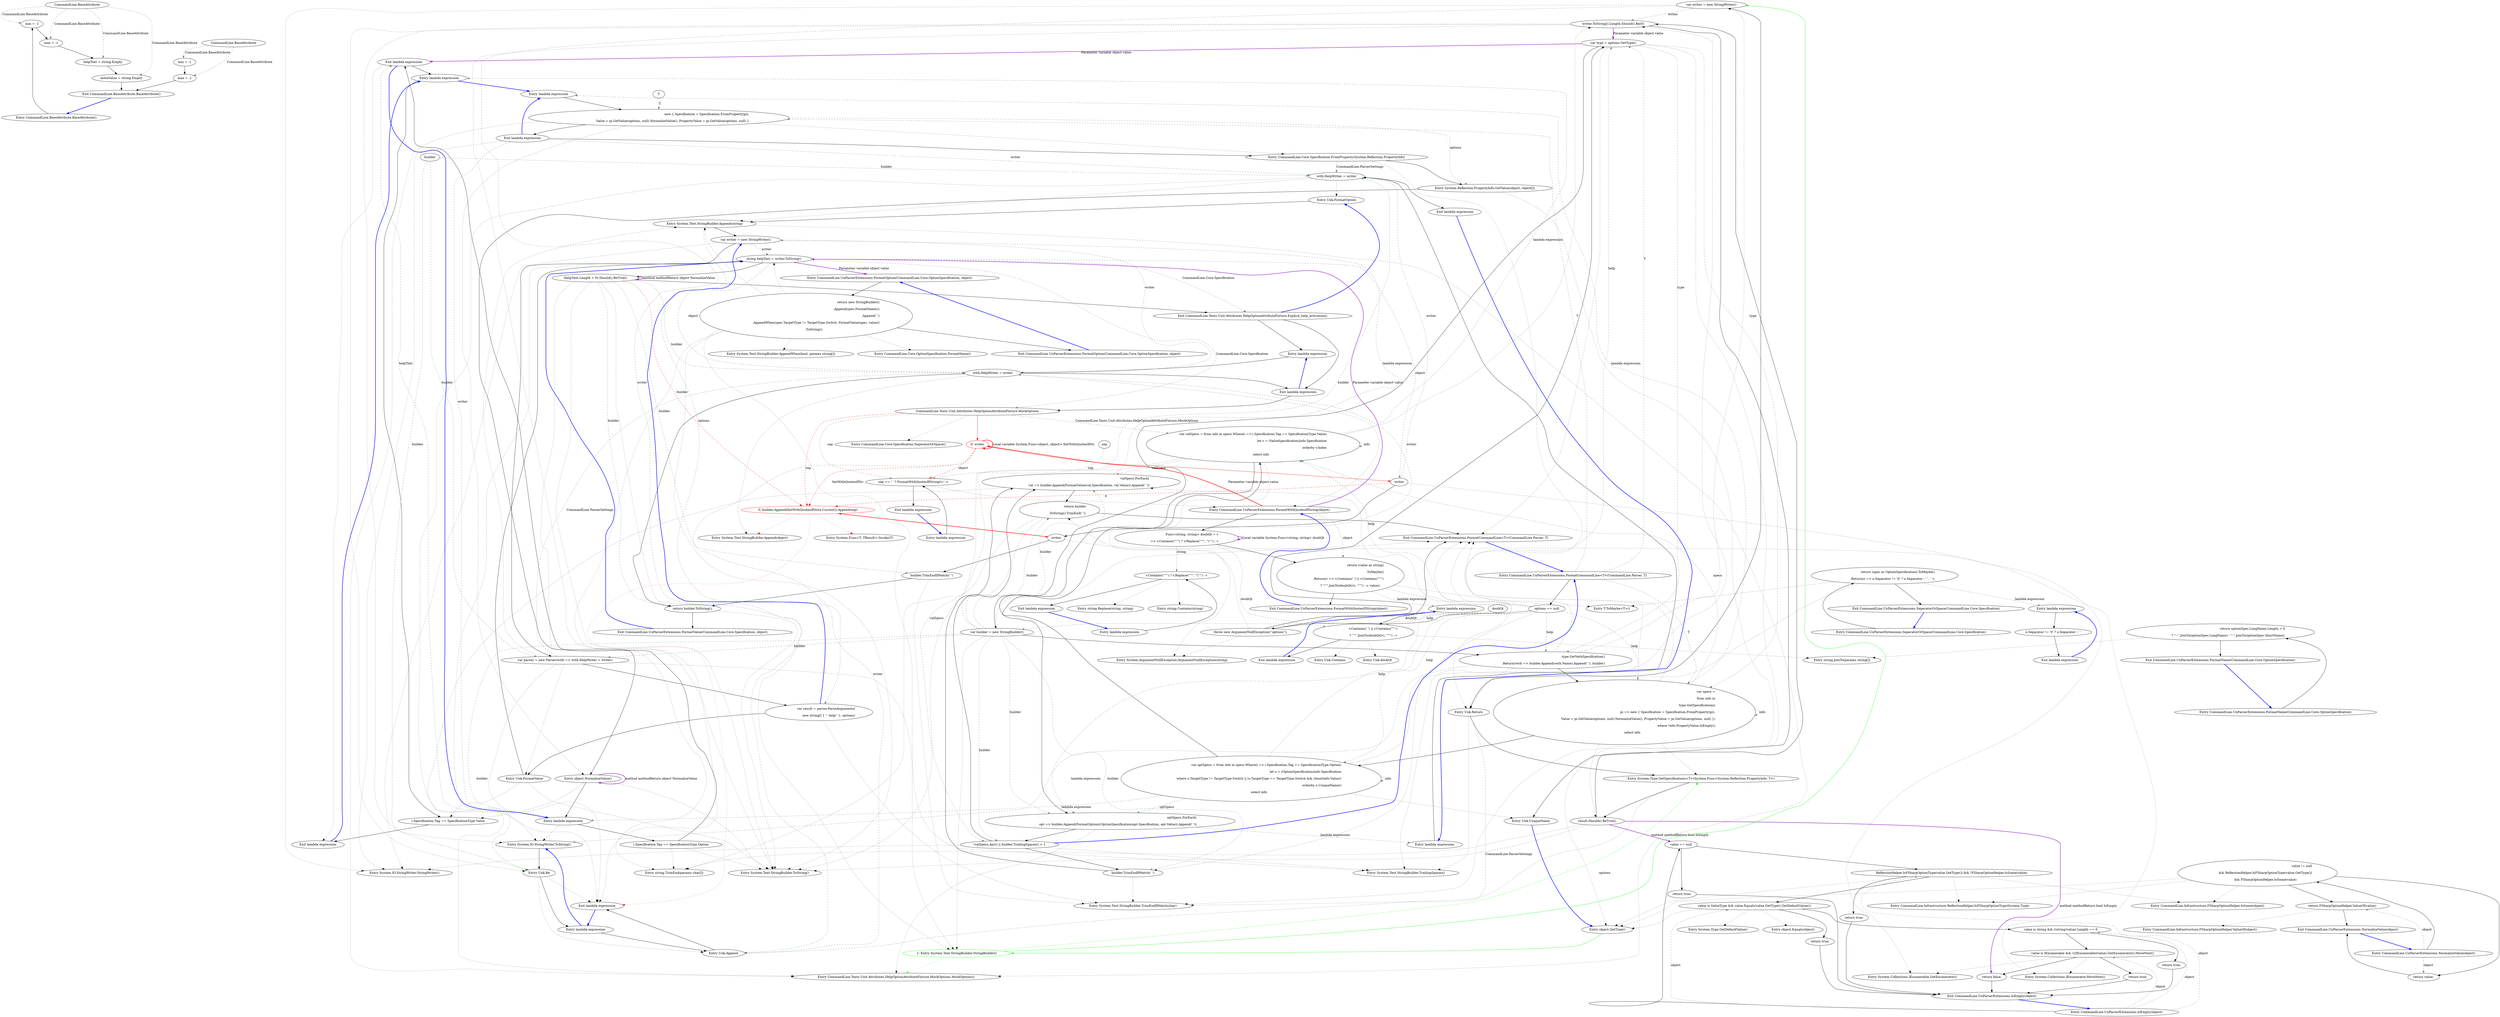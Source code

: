 digraph  {
n6 [label="CommandLine.BaseAttribute", span=""];
n0 [cluster="CommandLine.BaseAttribute.BaseAttribute()", label="Entry CommandLine.BaseAttribute.BaseAttribute()", span="18-18"];
n1 [cluster="CommandLine.BaseAttribute.BaseAttribute()", label="min = -1", span="20-20"];
n2 [cluster="CommandLine.BaseAttribute.BaseAttribute()", label="max = -1", span="21-21"];
n3 [cluster="CommandLine.BaseAttribute.BaseAttribute()", label="helpText = string.Empty", span="22-22"];
n4 [cluster="CommandLine.BaseAttribute.BaseAttribute()", label="metaValue = string.Empty", span="23-23"];
n5 [cluster="CommandLine.BaseAttribute.BaseAttribute()", label="Exit CommandLine.BaseAttribute.BaseAttribute()", span="18-18"];
m0_1 [cluster="CommandLine.BaseAttribute.BaseAttribute()", file="ReflectionExtensions.cs", label="min = -1", span="18-18"];
m0_2 [cluster="CommandLine.BaseAttribute.BaseAttribute()", file="ReflectionExtensions.cs", label="max = -1", span="19-19"];
m0_4 [file="ReflectionExtensions.cs", label="CommandLine.BaseAttribute", span=""];
m2_18 [cluster="CommandLine.Tests.Unit.Attributes.HelpOptionAttributeFixture.Correct_input_not_activates_help()", file="UnParserExtensions.cs", label="var writer = new StringWriter()", span="77-77"];
m2_34 [cluster="lambda expression", file="UnParserExtensions.cs", label="Exit lambda expression", span="78-78"];
m2_29 [cluster="string.TrimEnd(params char[])", file="UnParserExtensions.cs", label="Entry string.TrimEnd(params char[])", span="0-0"];
m2_92 [cluster="Unk.doubQt", file="UnParserExtensions.cs", label="Entry Unk.doubQt", span=""];
m2_26 [cluster="System.Text.StringBuilder.TrailingSpaces()", file="UnParserExtensions.cs", label="Entry System.Text.StringBuilder.TrailingSpaces()", span="95-95"];
m2_114 [cluster="CommandLine.Infrastructure.FSharpOptionHelper.IsSome(object)", file="UnParserExtensions.cs", label="Entry CommandLine.Infrastructure.FSharpOptionHelper.IsSome(object)", span="52-52"];
m2_35 [cluster="lambda expression", file="UnParserExtensions.cs", label="Entry lambda expression", span="37-38"];
m2_36 [cluster="lambda expression", file="UnParserExtensions.cs", label="new { Specification = Specification.FromProperty(pi),\r\n                            Value = pi.GetValue(options, null).NormalizeValue(), PropertyValue = pi.GetValue(options, null) }", span="37-38"];
m2_37 [cluster="lambda expression", file="UnParserExtensions.cs", label="Exit lambda expression", span="37-38"];
m2_39 [cluster="System.Reflection.PropertyInfo.GetValue(object, object[])", file="UnParserExtensions.cs", label="Entry System.Reflection.PropertyInfo.GetValue(object, object[])", span="0-0"];
m2_38 [cluster="CommandLine.Core.Specification.FromProperty(System.Reflection.PropertyInfo)", file="UnParserExtensions.cs", label="Entry CommandLine.Core.Specification.FromProperty(System.Reflection.PropertyInfo)", span="105-105"];
m2_41 [cluster="lambda expression", file="UnParserExtensions.cs", label="Entry lambda expression", span="41-41"];
m2_40 [cluster="object.NormalizeValue()", file="UnParserExtensions.cs", label="Entry object.NormalizeValue()", span="115-115"];
m2_42 [cluster="lambda expression", file="UnParserExtensions.cs", label="i.Specification.Tag == SpecificationType.Option", span="41-41"];
m2_43 [cluster="lambda expression", file="UnParserExtensions.cs", label="Exit lambda expression", span="41-41"];
m2_44 [cluster="lambda expression", file="UnParserExtensions.cs", label="Entry lambda expression", span="46-46"];
m2_94 [cluster="CommandLine.UnParserExtensions.SeperatorOrSpace(CommandLine.Core.Specification)", file="UnParserExtensions.cs", label="Entry CommandLine.UnParserExtensions.SeperatorOrSpace(CommandLine.Core.Specification)", span="94-94"];
m2_95 [cluster="CommandLine.UnParserExtensions.SeperatorOrSpace(CommandLine.Core.Specification)", file="UnParserExtensions.cs", label="return (spec as OptionSpecification).ToMaybe()\r\n                .Return(o => o.Separator != '\0' ? o.Separator : ' ', ' ');", span="96-97"];
m2_96 [cluster="CommandLine.UnParserExtensions.SeperatorOrSpace(CommandLine.Core.Specification)", file="UnParserExtensions.cs", label="Exit CommandLine.UnParserExtensions.SeperatorOrSpace(CommandLine.Core.Specification)", span="94-94"];
m2_56 [cluster="CommandLine.Tests.Unit.Attributes.HelpOptionAttributeFixture.Explicit_help_activation()", file="UnParserExtensions.cs", label="string helpText = writer.ToString()", span="114-114"];
m2_57 [cluster="CommandLine.Tests.Unit.Attributes.HelpOptionAttributeFixture.Explicit_help_activation()", file="UnParserExtensions.cs", label="(helpText.Length > 0).Should().BeTrue()", span="115-115"];
m2_58 [cluster="CommandLine.Tests.Unit.Attributes.HelpOptionAttributeFixture.Explicit_help_activation()", file="UnParserExtensions.cs", label="Exit CommandLine.Tests.Unit.Attributes.HelpOptionAttributeFixture.Explicit_help_activation()", span="104-104"];
m2_60 [cluster="lambda expression", file="UnParserExtensions.cs", label="with.HelpWriter = writer", span="108-108"];
m2_62 [cluster="CommandLine.UnParserExtensions.FormatValue(CommandLine.Core.Specification, object)", file="UnParserExtensions.cs", label="CommandLine.Tests.Unit.Attributes.HelpOptionAttributeFixture.MockOptions", span=""];
m2_64 [cluster="CommandLine.UnParserExtensions.FormatValue(CommandLine.Core.Specification, object)", file="UnParserExtensions.cs", label=writer, span=""];
m2_66 [cluster="CommandLine.UnParserExtensions.FormatValue(CommandLine.Core.Specification, object)", color=red, community=0, file="UnParserExtensions.cs", label="0: builder.Append(fmtWithQuotesIfStr(e.Current)).Append(sep)", span="76-76"];
m2_67 [cluster="CommandLine.UnParserExtensions.FormatValue(CommandLine.Core.Specification, object)", file="UnParserExtensions.cs", label="builder.TrimEndIfMatch(' ')", span="77-77"];
m2_68 [cluster="CommandLine.UnParserExtensions.FormatValue(CommandLine.Core.Specification, object)", file="UnParserExtensions.cs", label="return builder.ToString();", span="80-80"];
m2_59 [cluster="lambda expression", file="UnParserExtensions.cs", label="Entry lambda expression", span="108-108"];
m2_61 [cluster="lambda expression", file="UnParserExtensions.cs", label="Exit lambda expression", span="108-108"];
m2_63 [cluster="CommandLine.UnParserExtensions.FormatValue(CommandLine.Core.Specification, object)", color=red, community=1, file="UnParserExtensions.cs", label="0: writer", span=""];
m2_65 [cluster="CommandLine.UnParserExtensions.FormatValue(CommandLine.Core.Specification, object)", file="UnParserExtensions.cs", label=writer, span=""];
m2_69 [cluster="CommandLine.UnParserExtensions.FormatValue(CommandLine.Core.Specification, object)", file="UnParserExtensions.cs", label="Exit CommandLine.UnParserExtensions.FormatValue(CommandLine.Core.Specification, object)", span="62-62"];
m2_73 [cluster="System.Collections.IEnumerable.GetEnumerator()", file="UnParserExtensions.cs", label="Entry System.Collections.IEnumerable.GetEnumerator()", span="0-0"];
m2_25 [cluster="System.IO.StringWriter.StringWriter()", file="UnParserExtensions.cs", label="Entry System.IO.StringWriter.StringWriter()", span="0-0"];
m2_21 [cluster="CommandLine.Tests.Unit.Attributes.HelpOptionAttributeFixture.Correct_input_not_activates_help()", file="UnParserExtensions.cs", label="result.Should().BeTrue()", span="82-82"];
m2_75 [cluster="System.Func<T, TResult>.Invoke(T)", file="UnParserExtensions.cs", label="Entry System.Func<T, TResult>.Invoke(T)", span="0-0"];
m2_116 [cluster="CommandLine.UnParserExtensions.IsEmpty(object)", file="UnParserExtensions.cs", label="Entry CommandLine.UnParserExtensions.IsEmpty(object)", span="126-126"];
m2_117 [cluster="CommandLine.UnParserExtensions.IsEmpty(object)", file="UnParserExtensions.cs", label="value == null", span="128-128"];
m2_119 [cluster="CommandLine.UnParserExtensions.IsEmpty(object)", file="UnParserExtensions.cs", label="ReflectionHelper.IsFSharpOptionType(value.GetType()) && !FSharpOptionHelper.IsSome(value)", span="129-129"];
m2_121 [cluster="CommandLine.UnParserExtensions.IsEmpty(object)", file="UnParserExtensions.cs", label="value is ValueType && value.Equals(value.GetType().GetDefaultValue())", span="130-130"];
m2_123 [cluster="CommandLine.UnParserExtensions.IsEmpty(object)", file="UnParserExtensions.cs", label="value is string && ((string)value).Length == 0", span="131-131"];
m2_125 [cluster="CommandLine.UnParserExtensions.IsEmpty(object)", file="UnParserExtensions.cs", label="value is IEnumerable && !((IEnumerable)value).GetEnumerator().MoveNext()", span="132-132"];
m2_118 [cluster="CommandLine.UnParserExtensions.IsEmpty(object)", file="UnParserExtensions.cs", label="return true;", span="128-128"];
m2_120 [cluster="CommandLine.UnParserExtensions.IsEmpty(object)", file="UnParserExtensions.cs", label="return true;", span="129-129"];
m2_122 [cluster="CommandLine.UnParserExtensions.IsEmpty(object)", file="UnParserExtensions.cs", label="return true;", span="130-130"];
m2_124 [cluster="CommandLine.UnParserExtensions.IsEmpty(object)", file="UnParserExtensions.cs", label="return true;", span="131-131"];
m2_126 [cluster="CommandLine.UnParserExtensions.IsEmpty(object)", file="UnParserExtensions.cs", label="return true;", span="132-132"];
m2_127 [cluster="CommandLine.UnParserExtensions.IsEmpty(object)", file="UnParserExtensions.cs", label="return false;", span="133-133"];
m2_128 [cluster="CommandLine.UnParserExtensions.IsEmpty(object)", file="UnParserExtensions.cs", label="Exit CommandLine.UnParserExtensions.IsEmpty(object)", span="126-126"];
m2_22 [cluster="CommandLine.Tests.Unit.Attributes.HelpOptionAttributeFixture.Correct_input_not_activates_help()", file="UnParserExtensions.cs", label="writer.ToString().Length.Should().Be(0)", span="83-83"];
m2_0 [cluster="CommandLine.UnParserExtensions.FormatCommandLine<T>(CommandLine.Parser, T)", file="UnParserExtensions.cs", label="Entry CommandLine.UnParserExtensions.FormatCommandLine<T>(CommandLine.Parser, T)", span="24-24"];
m2_3 [cluster="CommandLine.UnParserExtensions.FormatCommandLine<T>(CommandLine.Parser, T)", file="UnParserExtensions.cs", label="var type = options.GetType()", span="28-28"];
m2_1 [cluster="CommandLine.UnParserExtensions.FormatCommandLine<T>(CommandLine.Parser, T)", file="UnParserExtensions.cs", label="options == null", span="26-26"];
m2_2 [cluster="CommandLine.UnParserExtensions.FormatCommandLine<T>(CommandLine.Parser, T)", file="UnParserExtensions.cs", label="throw new ArgumentNullException(''options'');", span="26-26"];
m2_4 [cluster="CommandLine.UnParserExtensions.FormatCommandLine<T>(CommandLine.Parser, T)", file="UnParserExtensions.cs", label="var builder = new StringBuilder()", span="29-29"];
m2_5 [cluster="CommandLine.UnParserExtensions.FormatCommandLine<T>(CommandLine.Parser, T)", file="UnParserExtensions.cs", label="type.GetVerbSpecification()\r\n                .Return(verb => builder.Append(verb.Name).Append(' '), builder)", span="31-32"];
m2_6 [cluster="CommandLine.UnParserExtensions.FormatCommandLine<T>(CommandLine.Parser, T)", file="UnParserExtensions.cs", label="var specs =\r\n                from info in\r\n                    type.GetSpecifications(\r\n                        pi => new { Specification = Specification.FromProperty(pi),\r\n                            Value = pi.GetValue(options, null).NormalizeValue(), PropertyValue = pi.GetValue(options, null) })\r\n                where !info.PropertyValue.IsEmpty()\r\n                select info", span="34-40"];
m2_7 [cluster="CommandLine.UnParserExtensions.FormatCommandLine<T>(CommandLine.Parser, T)", file="UnParserExtensions.cs", label="var optSpecs = from info in specs.Where(i => i.Specification.Tag == SpecificationType.Option)\r\n                let o = (OptionSpecification)info.Specification\r\n                where o.TargetType != TargetType.Switch || (o.TargetType == TargetType.Switch && ((bool)info.Value))\r\n                orderby o.UniqueName()\r\n                select info", span="41-45"];
m2_8 [cluster="CommandLine.UnParserExtensions.FormatCommandLine<T>(CommandLine.Parser, T)", file="UnParserExtensions.cs", label="var valSpecs = from info in specs.Where(i => i.Specification.Tag == SpecificationType.Value)\r\n                let v = (ValueSpecification)info.Specification\r\n                orderby v.Index\r\n                select info", span="46-49"];
m2_9 [cluster="CommandLine.UnParserExtensions.FormatCommandLine<T>(CommandLine.Parser, T)", file="UnParserExtensions.cs", label="optSpecs.ForEach(\r\n                opt => builder.Append(FormatOption((OptionSpecification)opt.Specification, opt.Value)).Append(' '))", span="51-52"];
m2_10 [cluster="CommandLine.UnParserExtensions.FormatCommandLine<T>(CommandLine.Parser, T)", file="UnParserExtensions.cs", label="!valSpecs.Any() || builder.TrailingSpaces() > 1", span="53-53"];
m2_15 [cluster="System.ArgumentNullException.ArgumentNullException(string)", file="UnParserExtensions.cs", label="Entry System.ArgumentNullException.ArgumentNullException(string)", span="0-0"];
m2_87 [cluster="string.Replace(string, string)", file="UnParserExtensions.cs", label="Entry string.Replace(string, string)", span="0-0"];
m2_16 [cluster="object.GetType()", file="UnParserExtensions.cs", label="Entry object.GetType()", span="0-0"];
m2_17 [cluster="System.Text.StringBuilder.StringBuilder()", color=green, community=0, file="UnParserExtensions.cs", label="1: Entry System.Text.StringBuilder.StringBuilder()", span="0-0"];
m2_20 [cluster="System.Type.GetSpecifications<T>(System.Func<System.Reflection.PropertyInfo, T>)", file="UnParserExtensions.cs", label="Entry System.Type.GetSpecifications<T>(System.Func<System.Reflection.PropertyInfo, T>)", span="16-16"];
m2_19 [cluster="Unk.Return", file="UnParserExtensions.cs", label="Entry Unk.Return", span=""];
m2_23 [cluster="Unk.UniqueName", file="UnParserExtensions.cs", label="Entry Unk.UniqueName", span=""];
m2_14 [cluster="CommandLine.UnParserExtensions.FormatCommandLine<T>(CommandLine.Parser, T)", file="UnParserExtensions.cs", label="Exit CommandLine.UnParserExtensions.FormatCommandLine<T>(CommandLine.Parser, T)", span="24-24"];
m2_27 [cluster="System.Text.StringBuilder.TrimEndIfMatch(char)", file="UnParserExtensions.cs", label="Entry System.Text.StringBuilder.TrimEndIfMatch(char)", span="87-87"];
m2_100 [cluster="CommandLine.UnParserExtensions.FormatOption(CommandLine.Core.OptionSpecification, object)", file="UnParserExtensions.cs", label="Entry CommandLine.UnParserExtensions.FormatOption(CommandLine.Core.OptionSpecification, object)", span="100-100"];
m2_101 [cluster="CommandLine.UnParserExtensions.FormatOption(CommandLine.Core.OptionSpecification, object)", file="UnParserExtensions.cs", label="return new StringBuilder()\r\n                    .Append(spec.FormatName())\r\n                    .Append(' ')\r\n                    .AppendWhen(spec.TargetType != TargetType.Switch, FormatValue(spec, value))\r\n                .ToString();", span="102-106"];
m2_102 [cluster="CommandLine.UnParserExtensions.FormatOption(CommandLine.Core.OptionSpecification, object)", file="UnParserExtensions.cs", label="Exit CommandLine.UnParserExtensions.FormatOption(CommandLine.Core.OptionSpecification, object)", span="100-100"];
m2_46 [cluster="lambda expression", file="UnParserExtensions.cs", label="Exit lambda expression", span="46-46"];
m2_45 [cluster="lambda expression", file="UnParserExtensions.cs", label="i.Specification.Tag == SpecificationType.Value", span="46-46"];
m2_91 [cluster="Unk.Contains", file="UnParserExtensions.cs", label="Entry Unk.Contains", span=""];
m2_82 [cluster="T.ToMaybe<T>()", file="UnParserExtensions.cs", label="Entry T.ToMaybe<T>()", span="249-249"];
m2_86 [cluster="string.Contains(string)", file="UnParserExtensions.cs", label="Entry string.Contains(string)", span="0-0"];
m2_31 [cluster="Unk.Be", file="UnParserExtensions.cs", label="Entry Unk.Be", span=""];
m2_48 [cluster="lambda expression", file="UnParserExtensions.cs", label="with.HelpWriter = writer", span="91-91"];
m2_53 [cluster="CommandLine.Tests.Unit.Attributes.HelpOptionAttributeFixture.Explicit_help_activation()", file="UnParserExtensions.cs", label="var parser = new Parser(with => with.HelpWriter = writer)", span="108-108"];
m2_30 [cluster="System.IO.StringWriter.ToString()", file="UnParserExtensions.cs", label="Entry System.IO.StringWriter.ToString()", span="0-0"];
m2_47 [cluster="lambda expression", file="UnParserExtensions.cs", label="Entry lambda expression", span="91-91"];
m2_52 [cluster="CommandLine.Tests.Unit.Attributes.HelpOptionAttributeFixture.Explicit_help_activation()", file="UnParserExtensions.cs", label="var writer = new StringWriter()", span="107-107"];
m2_32 [cluster="lambda expression", file="UnParserExtensions.cs", label="Entry lambda expression", span="78-78"];
m2_49 [cluster="lambda expression", file="UnParserExtensions.cs", label="Exit lambda expression", span="91-91"];
m2_54 [cluster="CommandLine.Tests.Unit.Attributes.HelpOptionAttributeFixture.Explicit_help_activation()", file="UnParserExtensions.cs", label="var result = parser.ParseArguments(\r\n                    new string[] { ''--help'' }, options)", span="109-110"];
m2_77 [cluster="lambda expression", file="UnParserExtensions.cs", label="sep == ' ' ? FormatWithQuotesIfString(v) : v", span="73-73"];
m2_76 [cluster="lambda expression", file="UnParserExtensions.cs", label="Entry lambda expression", span="72-73"];
m2_78 [cluster="lambda expression", file="UnParserExtensions.cs", label="Exit lambda expression", span="72-73"];
m2_84 [cluster="lambda expression", file="UnParserExtensions.cs", label="v.Contains(''\'''') ? v.Replace(''\'''', ''\\\'''') : v", span="86-86"];
m2_89 [cluster="lambda expression", file="UnParserExtensions.cs", label="v.Contains(' ') || v.Contains(''\'''')\r\n                    ? ''\''''.JoinTo(doubQt(v), ''\'''') : v", span="90-91"];
m2_88 [cluster="lambda expression", file="UnParserExtensions.cs", label="Entry lambda expression", span="90-91"];
m2_83 [cluster="lambda expression", file="UnParserExtensions.cs", label="Entry lambda expression", span="85-86"];
m2_85 [cluster="lambda expression", file="UnParserExtensions.cs", label="Exit lambda expression", span="85-86"];
m2_90 [cluster="lambda expression", file="UnParserExtensions.cs", label="Exit lambda expression", span="90-91"];
m2_97 [cluster="lambda expression", file="UnParserExtensions.cs", label="Entry lambda expression", span="97-97"];
m2_98 [cluster="lambda expression", file="UnParserExtensions.cs", label="o.Separator != '\0' ? o.Separator : ' '", span="97-97"];
m2_99 [cluster="lambda expression", file="UnParserExtensions.cs", label="Exit lambda expression", span="97-97"];
m2_33 [cluster="Unk.Append", file="UnParserExtensions.cs", label="Entry Unk.Append", span=""];
m2_104 [cluster="System.Text.StringBuilder.AppendWhen(bool, params string[])", file="UnParserExtensions.cs", label="Entry System.Text.StringBuilder.AppendWhen(bool, params string[])", span="9-9"];
m2_11 [cluster="CommandLine.UnParserExtensions.FormatCommandLine<T>(CommandLine.Parser, T)", file="UnParserExtensions.cs", label="builder.TrimEndIfMatch(' ')", span="54-54"];
m2_28 [cluster="System.Text.StringBuilder.ToString()", file="UnParserExtensions.cs", label="Entry System.Text.StringBuilder.ToString()", span="0-0"];
m2_50 [cluster="Unk.FormatOption", file="UnParserExtensions.cs", label="Entry Unk.FormatOption", span=""];
m2_51 [cluster="System.Text.StringBuilder.Append(string)", file="UnParserExtensions.cs", label="Entry System.Text.StringBuilder.Append(string)", span="0-0"];
m2_55 [cluster="Unk.FormatValue", file="UnParserExtensions.cs", label="Entry Unk.FormatValue", span=""];
m2_113 [cluster="CommandLine.Infrastructure.ReflectionHelper.IsFSharpOptionType(System.Type)", file="UnParserExtensions.cs", label="Entry CommandLine.Infrastructure.ReflectionHelper.IsFSharpOptionType(System.Type)", span="35-35"];
m2_129 [cluster="System.Type.GetDefaultValue()", file="UnParserExtensions.cs", label="Entry System.Type.GetDefaultValue()", span="119-119"];
m2_115 [cluster="CommandLine.Infrastructure.FSharpOptionHelper.ValueOf(object)", file="UnParserExtensions.cs", label="Entry CommandLine.Infrastructure.FSharpOptionHelper.ValueOf(object)", span="39-39"];
m2_12 [cluster="CommandLine.UnParserExtensions.FormatCommandLine<T>(CommandLine.Parser, T)", file="UnParserExtensions.cs", label="valSpecs.ForEach(\r\n                val => builder.Append(FormatValue(val.Specification, val.Value)).Append(' '))", span="55-56"];
m2_13 [cluster="CommandLine.UnParserExtensions.FormatCommandLine<T>(CommandLine.Parser, T)", file="UnParserExtensions.cs", label="return builder\r\n                .ToString().TrimEnd(' ');", span="58-59"];
m2_93 [cluster="string.JoinTo(params string[])", file="UnParserExtensions.cs", label="Entry string.JoinTo(params string[])", span="45-45"];
m2_72 [cluster="CommandLine.Core.Specification.SeperatorOrSpace()", file="UnParserExtensions.cs", label="Entry CommandLine.Core.Specification.SeperatorOrSpace()", span="94-94"];
m2_103 [cluster="CommandLine.Core.OptionSpecification.FormatName()", file="UnParserExtensions.cs", label="Entry CommandLine.Core.OptionSpecification.FormatName()", span="109-109"];
m2_70 [cluster="CommandLine.UnParserExtensions.FormatWithQuotesIfString(object)", file="UnParserExtensions.cs", label="Entry CommandLine.UnParserExtensions.FormatWithQuotesIfString(object)", span="83-83"];
m2_79 [cluster="CommandLine.UnParserExtensions.FormatWithQuotesIfString(object)", file="UnParserExtensions.cs", label="Func<string, string> doubQt = v\r\n                => v.Contains(''\'''') ? v.Replace(''\'''', ''\\\'''') : v", span="85-86"];
m2_80 [cluster="CommandLine.UnParserExtensions.FormatWithQuotesIfString(object)", file="UnParserExtensions.cs", label="return (value as string)\r\n                .ToMaybe()\r\n                .Return(v => v.Contains(' ') || v.Contains(''\'''')\r\n                    ? ''\''''.JoinTo(doubQt(v), ''\'''') : v, value);", span="88-91"];
m2_81 [cluster="CommandLine.UnParserExtensions.FormatWithQuotesIfString(object)", file="UnParserExtensions.cs", label="Exit CommandLine.UnParserExtensions.FormatWithQuotesIfString(object)", span="83-83"];
m2_24 [cluster="CommandLine.Tests.Unit.Attributes.HelpOptionAttributeFixture.MockOptions.MockOptions()", file="UnParserExtensions.cs", label="Entry CommandLine.Tests.Unit.Attributes.HelpOptionAttributeFixture.MockOptions.MockOptions()", span="43-43"];
m2_71 [cluster="System.Text.StringBuilder.Append(object)", file="UnParserExtensions.cs", label="Entry System.Text.StringBuilder.Append(object)", span="0-0"];
m2_130 [cluster="object.Equals(object)", file="UnParserExtensions.cs", label="Entry object.Equals(object)", span="0-0"];
m2_74 [cluster="System.Collections.IEnumerator.MoveNext()", file="UnParserExtensions.cs", label="Entry System.Collections.IEnumerator.MoveNext()", span="0-0"];
m2_105 [cluster="CommandLine.UnParserExtensions.FormatName(CommandLine.Core.OptionSpecification)", file="UnParserExtensions.cs", label="Entry CommandLine.UnParserExtensions.FormatName(CommandLine.Core.OptionSpecification)", span="109-109"];
m2_106 [cluster="CommandLine.UnParserExtensions.FormatName(CommandLine.Core.OptionSpecification)", file="UnParserExtensions.cs", label="return optionSpec.LongName.Length > 0\r\n                ? ''--''.JoinTo(optionSpec.LongName) : ''-''.JoinTo(optionSpec.ShortName);", span="111-112"];
m2_107 [cluster="CommandLine.UnParserExtensions.FormatName(CommandLine.Core.OptionSpecification)", file="UnParserExtensions.cs", label="Exit CommandLine.UnParserExtensions.FormatName(CommandLine.Core.OptionSpecification)", span="109-109"];
m2_108 [cluster="CommandLine.UnParserExtensions.NormalizeValue(object)", file="UnParserExtensions.cs", label="Entry CommandLine.UnParserExtensions.NormalizeValue(object)", span="115-115"];
m2_109 [cluster="CommandLine.UnParserExtensions.NormalizeValue(object)", file="UnParserExtensions.cs", label="value != null\r\n                && ReflectionHelper.IsFSharpOptionType(value.GetType())\r\n                && FSharpOptionHelper.IsSome(value)", span="117-119"];
m2_110 [cluster="CommandLine.UnParserExtensions.NormalizeValue(object)", file="UnParserExtensions.cs", label="return FSharpOptionHelper.ValueOf(value);", span="121-121"];
m2_111 [cluster="CommandLine.UnParserExtensions.NormalizeValue(object)", file="UnParserExtensions.cs", label="return value;", span="123-123"];
m2_112 [cluster="CommandLine.UnParserExtensions.NormalizeValue(object)", file="UnParserExtensions.cs", label="Exit CommandLine.UnParserExtensions.NormalizeValue(object)", span="115-115"];
m2_131 [file="UnParserExtensions.cs", label=builder, span=""];
m2_132 [file="UnParserExtensions.cs", label=T, span=""];
m2_133 [file="UnParserExtensions.cs", label=sep, span=""];
m2_134 [file="UnParserExtensions.cs", label=doubQt, span=""];
n6 -> n1  [color=darkseagreen4, key=1, label="CommandLine.BaseAttribute", style=dashed];
n6 -> n2  [color=darkseagreen4, key=1, label="CommandLine.BaseAttribute", style=dashed];
n6 -> n3  [color=darkseagreen4, key=1, label="CommandLine.BaseAttribute", style=dashed];
n6 -> n4  [color=darkseagreen4, key=1, label="CommandLine.BaseAttribute", style=dashed];
n0 -> n1  [key=0, style=solid];
n1 -> n2  [key=0, style=solid];
n2 -> n3  [key=0, style=solid];
n3 -> n4  [key=0, style=solid];
n4 -> n5  [key=0, style=solid];
n5 -> n0  [color=blue, key=0, style=bold];
m0_1 -> m0_2  [key=0, style=solid];
m0_2 -> n5  [key=0, style=solid];
m0_4 -> m0_1  [color=darkseagreen4, key=1, label="CommandLine.BaseAttribute", style=dashed];
m0_4 -> m0_2  [color=darkseagreen4, key=1, label="CommandLine.BaseAttribute", style=dashed];
m2_18 -> m2_19  [key=0, style=solid];
m2_18 -> m2_25  [key=2, style=dotted];
m2_18 -> m2_33  [color=darkseagreen4, key=1, label=writer, style=dashed];
m2_18 -> m2_22  [color=darkseagreen4, key=1, label=writer, style=dashed];
m2_34 -> m2_32  [color=blue, key=0, style=bold];
m2_35 -> m2_36  [key=0, style=solid];
m2_36 -> m2_24  [key=2, style=dotted];
m2_36 -> m2_37  [key=0, style=solid];
m2_36 -> m2_39  [color=darkseagreen4, key=1, label=options, style=dashed];
m2_36 -> m2_38  [key=2, style=dotted];
m2_36 -> m2_40  [key=2, style=dotted];
m2_37 -> m2_25  [key=2, style=dotted];
m2_37 -> m2_38  [key=0, style=solid];
m2_37 -> m2_48  [color=darkseagreen4, key=1, label=writer, style=dashed];
m2_37 -> m2_41  [color=darkseagreen4, key=1, label=writer, style=dashed];
m2_37 -> m2_35  [color=blue, key=0, style=bold];
m2_39 -> m2_27  [key=2, style=dotted];
m2_39 -> m2_40  [key=0, style=solid];
m2_38 -> m2_26  [key=2, style=dotted];
m2_38 -> m2_39  [key=0, style=solid];
m2_38 -> m2_48  [color=darkseagreen4, key=1, label="CommandLine.ParserSettings", style=dashed];
m2_41 -> m2_30  [key=2, style=dotted];
m2_41 -> m2_42  [key=0, style=solid];
m2_41 -> m2_43  [color=darkseagreen4, key=1, label=helpText, style=dashed];
m2_40 -> m2_28  [key=2, style=dotted];
m2_40 -> m2_41  [key=0, style=solid];
m2_40 -> m2_45  [key=2, style=dotted];
m2_40 -> m2_40  [color=darkorchid, key=3, label="method methodReturn object NormalizeValue", style=bold];
m2_42 -> m2_28  [key=2, style=dotted];
m2_42 -> m2_29  [key=2, style=dotted];
m2_42 -> m2_43  [key=0, style=solid];
m2_43 -> m2_44  [key=0, style=solid];
m2_43 -> m2_46  [key=2, style=dotted];
m2_43 -> m2_41  [color=blue, key=0, style=bold];
m2_44 -> m2_35  [color=blue, key=0, style=bold];
m2_44 -> m2_45  [key=0, style=solid];
m2_94 -> m2_95  [key=0, style=solid];
m2_95 -> m2_96  [key=0, style=solid];
m2_95 -> m2_82  [key=2, style=dotted];
m2_95 -> m2_19  [key=2, style=dotted];
m2_95 -> m2_97  [color=darkseagreen4, key=1, label="lambda expression", style=dashed];
m2_96 -> m2_94  [color=blue, key=0, style=bold];
m2_56 -> m2_57  [key=0, style=solid];
m2_56 -> m2_58  [color=darkseagreen4, key=1, label="CommandLine.Core.Specification", style=dashed];
m2_56 -> m2_60  [color=darkseagreen4, key=1, label=object, style=dashed];
m2_56 -> m2_62  [color=darkseagreen4, key=1, label="CommandLine.Core.Specification", style=dashed];
m2_56 -> m2_64  [color=darkseagreen4, key=1, label=object, style=dashed];
m2_56 -> m2_100  [color=darkorchid, key=3, label="Parameter variable object value", style=bold];
m2_56 -> m2_30  [key=2, style=dotted];
m2_57 -> m2_58  [key=0, style=solid];
m2_57 -> m2_17  [key=2, style=dotted];
m2_57 -> m2_60  [color=darkseagreen4, key=1, label=builder, style=dashed];
m2_57 -> m2_66  [color=red, key=1, label=builder, style=dashed];
m2_57 -> m2_67  [color=darkseagreen4, key=1, label=builder, style=dashed];
m2_57 -> m2_68  [color=darkseagreen4, key=1, label=builder, style=dashed];
m2_57 -> m2_28  [key=2, style=dotted];
m2_57 -> m2_29  [key=2, style=dotted];
m2_57 -> m2_57  [color=darkorchid, key=3, label="method methodReturn object NormalizeValue", style=bold];
m2_58 -> m2_59  [key=0, style=solid];
m2_58 -> m2_61  [key=0, style=solid];
m2_58 -> m2_50  [color=blue, key=0, style=bold];
m2_60 -> m2_68  [key=0, style=solid];
m2_60 -> m2_70  [key=2, style=dotted];
m2_60 -> m2_71  [key=2, style=dotted];
m2_60 -> m2_61  [key=0, style=solid];
m2_62 -> m2_63  [color=red, key=0, style=solid];
m2_62 -> m2_72  [key=2, style=dotted];
m2_62 -> m2_77  [color=darkseagreen4, key=1, label=sep, style=dashed];
m2_62 -> m2_66  [color=red, key=1, label=sep, style=dashed];
m2_62 -> m2_8  [color=darkseagreen4, key=1, label="CommandLine.Tests.Unit.Attributes.HelpOptionAttributeFixture.MockOptions", style=dashed];
m2_64 -> m2_65  [key=0, style=solid];
m2_64 -> m2_73  [key=2, style=dotted];
m2_64 -> m2_66  [color=red, key=1, label=e, style=dashed];
m2_64 -> m2_48  [color=darkseagreen4, key=1, label=writer, style=dashed];
m2_66 -> m2_65  [color=red, key=0, style=solid];
m2_66 -> m2_75  [color=red, key=2, style=dotted];
m2_66 -> m2_71  [color=red, key=2, style=dotted];
m2_66 -> m2_34  [color=red, key=2, style=dotted];
m2_67 -> m2_68  [key=0, style=solid];
m2_67 -> m2_27  [key=2, style=dotted];
m2_68 -> m2_69  [key=0, style=solid];
m2_68 -> m2_28  [key=2, style=dotted];
m2_59 -> m2_60  [key=0, style=solid];
m2_61 -> m2_62  [key=0, style=solid];
m2_61 -> m2_59  [color=blue, key=0, style=bold];
m2_63 -> m2_64  [color=red, key=0, style=solid];
m2_63 -> m2_77  [color=red, key=1, label=object, style=dashed];
m2_63 -> m2_66  [color=red, key=1, label=fmtWithQuotesIfStr, style=dashed];
m2_63 -> m2_63  [color=red, key=3, label="Local variable System.Func<object, object> fmtWithQuotesIfStr", style=bold];
m2_63 -> m2_33  [color=darkseagreen4, key=1, label=writer, style=dashed];
m2_65 -> m2_66  [color=red, key=0, style=solid];
m2_65 -> m2_67  [key=0, style=solid];
m2_65 -> m2_74  [key=2, style=dotted];
m2_65 -> m2_60  [color=darkseagreen4, key=1, label=writer, style=dashed];
m2_69 -> m2_56  [color=blue, key=0, style=bold];
m2_21 -> m2_117  [color=darkorchid, key=3, label="method methodReturn bool IsEmpty", style=bold];
m2_21 -> m2_127  [color=darkorchid, key=3, label="method methodReturn bool IsEmpty", style=bold];
m2_21 -> m2_22  [key=0, style=solid];
m2_21 -> m2_28  [key=2, style=dotted];
m2_21 -> m2_29  [key=2, style=dotted];
m2_116 -> m2_117  [key=0, style=solid];
m2_116 -> m2_119  [color=darkseagreen4, key=1, label=object, style=dashed];
m2_116 -> m2_121  [color=darkseagreen4, key=1, label=object, style=dashed];
m2_116 -> m2_123  [color=darkseagreen4, key=1, label=object, style=dashed];
m2_116 -> m2_125  [color=darkseagreen4, key=1, label=object, style=dashed];
m2_117 -> m2_118  [key=0, style=solid];
m2_117 -> m2_119  [key=0, style=solid];
m2_119 -> m2_120  [key=0, style=solid];
m2_119 -> m2_121  [key=0, style=solid];
m2_119 -> m2_16  [key=2, style=dotted];
m2_119 -> m2_113  [key=2, style=dotted];
m2_119 -> m2_114  [key=2, style=dotted];
m2_121 -> m2_122  [key=0, style=solid];
m2_121 -> m2_123  [key=0, style=solid];
m2_121 -> m2_16  [key=2, style=dotted];
m2_121 -> m2_129  [key=2, style=dotted];
m2_121 -> m2_130  [key=2, style=dotted];
m2_123 -> m2_124  [key=0, style=solid];
m2_123 -> m2_125  [key=0, style=solid];
m2_125 -> m2_126  [key=0, style=solid];
m2_125 -> m2_127  [key=0, style=solid];
m2_125 -> m2_73  [key=2, style=dotted];
m2_125 -> m2_74  [key=2, style=dotted];
m2_118 -> m2_128  [key=0, style=solid];
m2_120 -> m2_128  [key=0, style=solid];
m2_122 -> m2_128  [key=0, style=solid];
m2_124 -> m2_128  [key=0, style=solid];
m2_126 -> m2_128  [key=0, style=solid];
m2_127 -> m2_128  [key=0, style=solid];
m2_128 -> m2_116  [color=blue, key=0, style=bold];
m2_22 -> m2_23  [key=0, style=solid];
m2_22 -> m2_30  [key=2, style=dotted];
m2_22 -> m2_28  [key=2, style=dotted];
m2_22 -> m2_31  [key=2, style=dotted];
m2_22 -> m2_3  [color=darkorchid, key=3, label="Parameter variable object value", style=bold];
m2_0 -> m2_1  [key=0, style=solid];
m2_0 -> m2_3  [color=darkseagreen4, key=1, label=T, style=dashed];
m2_0 -> m2_6  [color=darkseagreen4, key=1, label=T, style=dashed];
m2_0 -> m2_36  [color=darkseagreen4, key=1, label=T, style=dashed];
m2_3 -> m2_4  [key=0, style=solid];
m2_3 -> m2_14  [key=2, style=dotted];
m2_3 -> m2_43  [color=darkorchid, key=3, label="Parameter variable object value", style=bold];
m2_3 -> m2_16  [key=2, style=dotted];
m2_3 -> m2_5  [color=darkseagreen4, key=1, label=type, style=dashed];
m2_3 -> m2_6  [color=darkseagreen4, key=1, label=type, style=dashed];
m2_1 -> m2_3  [color=darkseagreen4, key=1, label=help, style=dashed];
m2_1 -> m2_2  [key=0, style=solid];
m2_1 -> m2_11  [key=2, style=dotted];
m2_1 -> m2_12  [key=2, style=dotted];
m2_1 -> m2_4  [color=darkseagreen4, key=1, label=help, style=dashed];
m2_1 -> m2_5  [color=darkseagreen4, key=1, label=help, style=dashed];
m2_1 -> m2_6  [color=darkseagreen4, key=1, label=help, style=dashed];
m2_1 -> m2_7  [color=darkseagreen4, key=1, label=help, style=dashed];
m2_1 -> m2_8  [color=darkseagreen4, key=1, label=help, style=dashed];
m2_1 -> m2_9  [color=darkseagreen4, key=1, label=help, style=dashed];
m2_2 -> m2_3  [key=0, style=solid];
m2_2 -> m2_13  [key=2, style=dotted];
m2_2 -> m2_14  [key=0, style=solid];
m2_2 -> m2_15  [key=2, style=dotted];
m2_4 -> m2_5  [key=0, style=solid];
m2_4 -> m2_14  [key=2, style=dotted];
m2_4 -> m2_17  [key=2, style=dotted];
m2_4 -> m2_31  [color=darkseagreen4, key=1, label=builder, style=dashed];
m2_4 -> m2_9  [color=darkseagreen4, key=1, label=builder, style=dashed];
m2_4 -> m2_48  [color=darkseagreen4, key=1, label=builder, style=dashed];
m2_4 -> m2_10  [color=darkseagreen4, key=1, label=builder, style=dashed];
m2_4 -> m2_11  [color=darkseagreen4, key=1, label=builder, style=dashed];
m2_4 -> m2_12  [color=darkseagreen4, key=1, label=builder, style=dashed];
m2_4 -> m2_53  [color=darkseagreen4, key=1, label=builder, style=dashed];
m2_4 -> m2_13  [color=darkseagreen4, key=1, label=builder, style=dashed];
m2_5 -> m2_14  [key=2, style=dotted];
m2_5 -> m2_6  [key=0, style=solid];
m2_5 -> m2_18  [key=2, style=dotted];
m2_5 -> m2_19  [key=2, style=dotted];
m2_5 -> m2_30  [color=darkseagreen4, key=1, label="lambda expression", style=dashed];
m2_6 -> m2_14  [key=2, style=dotted];
m2_6 -> m2_7  [key=0, style=solid];
m2_6 -> m2_20  [key=2, style=dotted];
m2_6 -> m2_21  [key=2, style=dotted];
m2_6 -> m2_35  [color=darkseagreen4, key=1, label="lambda expression", style=dashed];
m2_6 -> m2_6  [color=darkseagreen4, key=1, label=info, style=dashed];
m2_6 -> m2_8  [color=darkseagreen4, key=1, label=specs, style=dashed];
m2_7 -> m2_14  [key=2, style=dotted];
m2_7 -> m2_8  [key=0, style=solid];
m2_7 -> m2_22  [key=2, style=dotted];
m2_7 -> m2_23  [key=2, style=dotted];
m2_7 -> m2_41  [color=darkseagreen4, key=1, label="lambda expression", style=dashed];
m2_7 -> m2_7  [color=darkseagreen4, key=1, label=info, style=dashed];
m2_7 -> m2_9  [color=darkseagreen4, key=1, label=optSpecs, style=dashed];
m2_8 -> m2_9  [key=0, style=solid];
m2_8 -> m2_15  [key=2, style=dotted];
m2_8 -> m2_22  [key=2, style=dotted];
m2_8 -> m2_44  [color=darkseagreen4, key=1, label="lambda expression", style=dashed];
m2_8 -> m2_8  [color=darkseagreen4, key=1, label=info, style=dashed];
m2_8 -> m2_10  [color=darkseagreen4, key=1, label=valSpecs, style=dashed];
m2_8 -> m2_12  [color=darkseagreen4, key=1, label=valSpecs, style=dashed];
m2_9 -> m2_10  [key=0, style=solid];
m2_9 -> m2_24  [key=2, style=dotted];
m2_9 -> m2_47  [color=darkseagreen4, key=1, label="lambda expression", style=dashed];
m2_10 -> m2_0  [color=blue, key=0, style=bold];
m2_10 -> m2_11  [key=0, style=solid];
m2_10 -> m2_12  [key=0, style=solid];
m2_10 -> m2_25  [key=2, style=dotted];
m2_10 -> m2_26  [key=2, style=dotted];
m2_16 -> m2_17  [color=green, key=0, style=solid];
m2_17 -> m2_18  [color=green, key=0, style=solid];
m2_17 -> m2_24  [color=green, key=2, style=dotted];
m2_17 -> m2_20  [color=green, key=1, label=options, style=dashed];
m2_20 -> m2_21  [key=0, style=solid];
m2_20 -> m2_27  [key=2, style=dotted];
m2_19 -> m2_20  [key=0, style=solid];
m2_19 -> m2_26  [key=2, style=dotted];
m2_19 -> m2_33  [color=darkseagreen4, key=1, label="CommandLine.ParserSettings", style=dashed];
m2_23 -> m2_16  [color=blue, key=0, style=bold];
m2_14 -> m2_0  [color=blue, key=0, style=bold];
m2_100 -> m2_101  [key=0, style=solid];
m2_101 -> m2_102  [key=0, style=solid];
m2_101 -> m2_17  [key=2, style=dotted];
m2_101 -> m2_103  [key=2, style=dotted];
m2_101 -> m2_51  [key=2, style=dotted];
m2_101 -> m2_34  [key=2, style=dotted];
m2_101 -> m2_56  [key=2, style=dotted];
m2_101 -> m2_104  [key=2, style=dotted];
m2_101 -> m2_28  [key=2, style=dotted];
m2_102 -> m2_100  [color=blue, key=0, style=bold];
m2_46 -> m2_44  [color=blue, key=0, style=bold];
m2_45 -> m2_46  [key=0, style=solid];
m2_31 -> m2_32  [key=0, style=solid];
m2_31 -> m2_33  [key=2, style=dotted];
m2_31 -> m2_34  [key=2, style=dotted];
m2_48 -> m2_49  [key=0, style=solid];
m2_48 -> m2_50  [key=2, style=dotted];
m2_48 -> m2_51  [key=2, style=dotted];
m2_48 -> m2_34  [key=2, style=dotted];
m2_53 -> m2_54  [key=0, style=solid];
m2_53 -> m2_55  [key=2, style=dotted];
m2_53 -> m2_51  [key=2, style=dotted];
m2_53 -> m2_34  [key=2, style=dotted];
m2_53 -> m2_26  [key=2, style=dotted];
m2_53 -> m2_60  [color=darkseagreen4, key=1, label="CommandLine.ParserSettings", style=dashed];
m2_30 -> m2_31  [key=0, style=solid];
m2_47 -> m2_48  [key=0, style=solid];
m2_52 -> m2_53  [key=0, style=solid];
m2_52 -> m2_25  [key=2, style=dotted];
m2_52 -> m2_60  [color=darkseagreen4, key=1, label=writer, style=dashed];
m2_52 -> m2_56  [color=darkseagreen4, key=1, label=writer, style=dashed];
m2_32 -> m2_30  [color=blue, key=0, style=bold];
m2_32 -> m2_33  [key=0, style=solid];
m2_49 -> m2_47  [color=blue, key=0, style=bold];
m2_54 -> m2_52  [color=blue, key=0, style=bold];
m2_54 -> m2_27  [key=2, style=dotted];
m2_54 -> m2_55  [key=0, style=solid];
m2_77 -> m2_78  [key=0, style=solid];
m2_77 -> m2_70  [key=2, style=dotted];
m2_76 -> m2_77  [key=0, style=solid];
m2_78 -> m2_76  [color=blue, key=0, style=bold];
m2_84 -> m2_85  [key=0, style=solid];
m2_84 -> m2_86  [key=2, style=dotted];
m2_84 -> m2_87  [key=2, style=dotted];
m2_89 -> m2_90  [key=0, style=solid];
m2_89 -> m2_91  [key=2, style=dotted];
m2_89 -> m2_92  [key=2, style=dotted];
m2_89 -> m2_93  [key=2, style=dotted];
m2_88 -> m2_89  [key=0, style=solid];
m2_83 -> m2_84  [key=0, style=solid];
m2_85 -> m2_83  [color=blue, key=0, style=bold];
m2_90 -> m2_88  [color=blue, key=0, style=bold];
m2_97 -> m2_98  [key=0, style=solid];
m2_98 -> m2_99  [key=0, style=solid];
m2_99 -> m2_97  [color=blue, key=0, style=bold];
m2_33 -> m2_34  [key=0, style=solid];
m2_11 -> m2_12  [key=0, style=solid];
m2_11 -> m2_27  [key=2, style=dotted];
m2_50 -> m2_51  [key=0, style=solid];
m2_51 -> m2_24  [key=2, style=dotted];
m2_51 -> m2_52  [key=0, style=solid];
m2_51 -> m2_54  [color=darkseagreen4, key=1, label=options, style=dashed];
m2_55 -> m2_28  [key=2, style=dotted];
m2_55 -> m2_56  [key=0, style=solid];
m2_55 -> m2_45  [key=2, style=dotted];
m2_12 -> m2_13  [key=0, style=solid];
m2_12 -> m2_24  [key=2, style=dotted];
m2_12 -> m2_52  [color=darkseagreen4, key=1, label="lambda expression", style=dashed];
m2_13 -> m2_14  [key=0, style=solid];
m2_13 -> m2_28  [key=2, style=dotted];
m2_13 -> m2_29  [key=2, style=dotted];
m2_70 -> m2_79  [key=0, style=solid];
m2_70 -> m2_80  [color=darkseagreen4, key=1, label=object, style=dashed];
m2_70 -> m2_56  [color=darkorchid, key=3, label="Parameter variable object value", style=bold];
m2_70 -> m2_63  [color=red, key=3, label="Parameter variable object value", style=bold];
m2_79 -> m2_80  [key=0, style=solid];
m2_79 -> m2_84  [color=darkseagreen4, key=1, label=string, style=dashed];
m2_79 -> m2_89  [color=darkseagreen4, key=1, label=doubQt, style=dashed];
m2_79 -> m2_79  [color=darkorchid, key=3, label="Local variable System.Func<string, string> doubQt", style=bold];
m2_80 -> m2_81  [key=0, style=solid];
m2_80 -> m2_82  [key=2, style=dotted];
m2_80 -> m2_19  [key=2, style=dotted];
m2_80 -> m2_88  [color=darkseagreen4, key=1, label="lambda expression", style=dashed];
m2_81 -> m2_70  [color=blue, key=0, style=bold];
m2_105 -> m2_106  [key=0, style=solid];
m2_106 -> m2_107  [key=0, style=solid];
m2_106 -> m2_93  [key=2, style=dotted];
m2_107 -> m2_105  [color=blue, key=0, style=bold];
m2_108 -> m2_109  [key=0, style=solid];
m2_108 -> m2_110  [color=darkseagreen4, key=1, label=object, style=dashed];
m2_108 -> m2_111  [color=darkseagreen4, key=1, label=object, style=dashed];
m2_109 -> m2_110  [key=0, style=solid];
m2_109 -> m2_111  [key=0, style=solid];
m2_109 -> m2_16  [key=2, style=dotted];
m2_109 -> m2_113  [key=2, style=dotted];
m2_109 -> m2_114  [key=2, style=dotted];
m2_110 -> m2_112  [key=0, style=solid];
m2_110 -> m2_115  [key=2, style=dotted];
m2_111 -> m2_112  [key=0, style=solid];
m2_112 -> m2_108  [color=blue, key=0, style=bold];
m2_131 -> m2_31  [color=darkseagreen4, key=1, label=builder, style=dashed];
m2_131 -> m2_48  [color=darkseagreen4, key=1, label=builder, style=dashed];
m2_131 -> m2_53  [color=darkseagreen4, key=1, label=builder, style=dashed];
m2_132 -> m2_36  [color=darkseagreen4, key=1, label=T, style=dashed];
m2_133 -> m2_77  [color=darkseagreen4, key=1, label=sep, style=dashed];
m2_134 -> m2_89  [color=darkseagreen4, key=1, label=doubQt, style=dashed];
}
